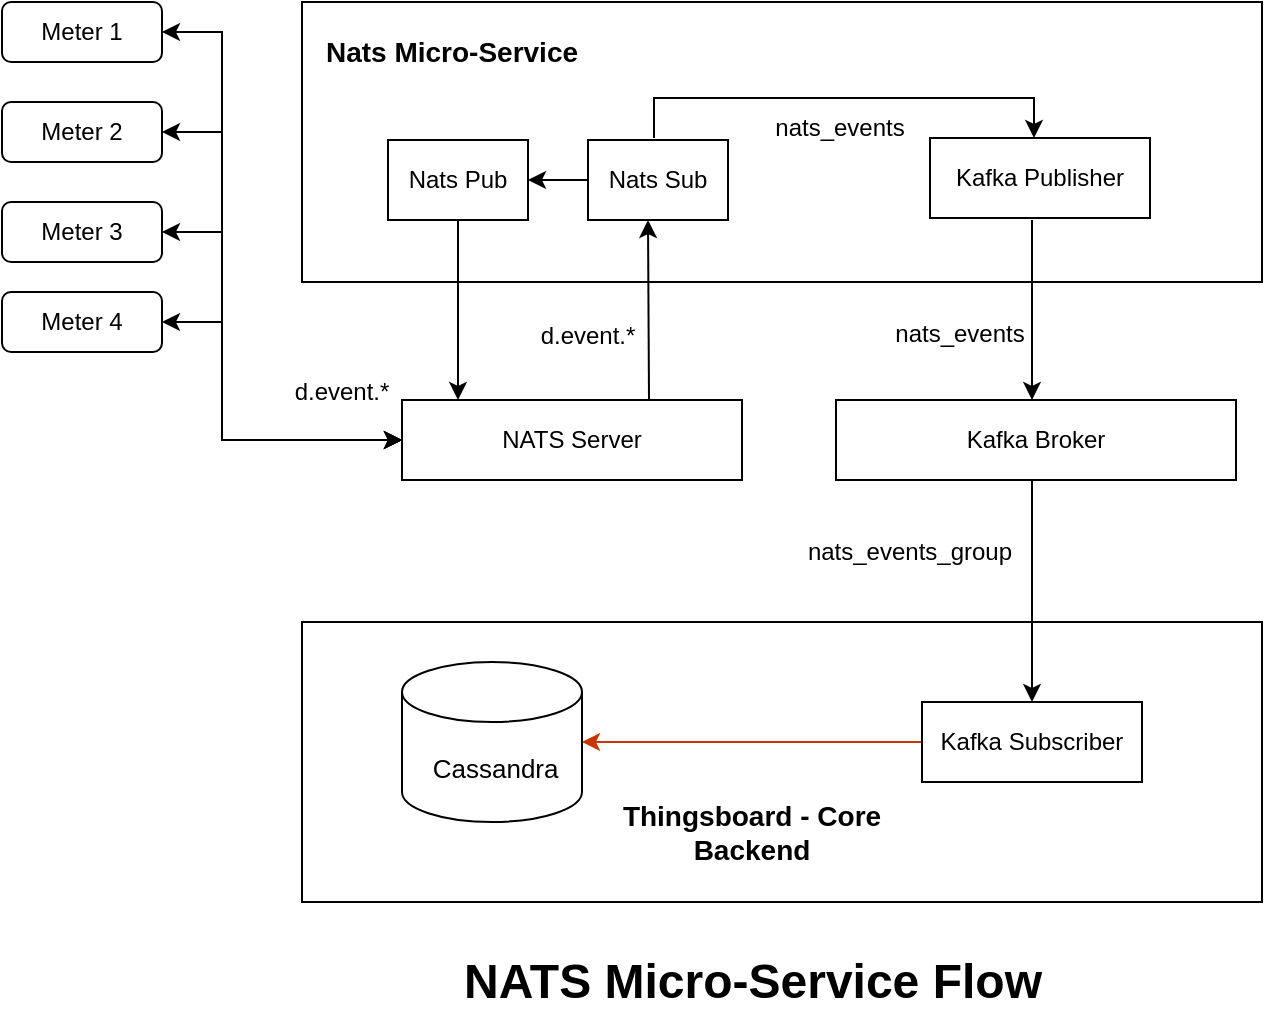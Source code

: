 <mxfile version="28.0.7">
  <diagram name="Page-1" id="SF3Yx2L3bYSZy9Uj2xYw">
    <mxGraphModel dx="872" dy="511" grid="1" gridSize="10" guides="1" tooltips="1" connect="1" arrows="1" fold="1" page="1" pageScale="1" pageWidth="850" pageHeight="1100" math="0" shadow="0">
      <root>
        <mxCell id="0" />
        <mxCell id="1" parent="0" />
        <mxCell id="tFK_bGlQ-5t8MFAgknAo-1" value="NATS Micro-Service Flow" style="text;strokeColor=none;fillColor=none;html=1;fontSize=24;fontStyle=1;verticalAlign=middle;align=center;" vertex="1" parent="1">
          <mxGeometry x="280" y="520" width="290" height="40" as="geometry" />
        </mxCell>
        <mxCell id="tFK_bGlQ-5t8MFAgknAo-9" value="NATS Server" style="rounded=0;whiteSpace=wrap;html=1;" vertex="1" parent="1">
          <mxGeometry x="250" y="249" width="170" height="40" as="geometry" />
        </mxCell>
        <mxCell id="tFK_bGlQ-5t8MFAgknAo-19" value="" style="edgeStyle=orthogonalEdgeStyle;rounded=0;orthogonalLoop=1;jettySize=auto;html=1;startArrow=classic;startFill=1;" edge="1" parent="1" source="tFK_bGlQ-5t8MFAgknAo-10">
          <mxGeometry relative="1" as="geometry">
            <mxPoint x="250" y="269" as="targetPoint" />
            <Array as="points">
              <mxPoint x="160" y="115" />
              <mxPoint x="160" y="269" />
            </Array>
          </mxGeometry>
        </mxCell>
        <mxCell id="tFK_bGlQ-5t8MFAgknAo-10" value="Meter 2" style="rounded=1;whiteSpace=wrap;html=1;" vertex="1" parent="1">
          <mxGeometry x="50" y="100" width="80" height="30" as="geometry" />
        </mxCell>
        <mxCell id="tFK_bGlQ-5t8MFAgknAo-11" value="Meter 3" style="rounded=1;whiteSpace=wrap;html=1;" vertex="1" parent="1">
          <mxGeometry x="50" y="150" width="80" height="30" as="geometry" />
        </mxCell>
        <mxCell id="tFK_bGlQ-5t8MFAgknAo-12" value="Meter 4" style="rounded=1;whiteSpace=wrap;html=1;" vertex="1" parent="1">
          <mxGeometry x="50" y="195" width="80" height="30" as="geometry" />
        </mxCell>
        <mxCell id="tFK_bGlQ-5t8MFAgknAo-15" value="Meter 1" style="rounded=1;whiteSpace=wrap;html=1;" vertex="1" parent="1">
          <mxGeometry x="50" y="50" width="80" height="30" as="geometry" />
        </mxCell>
        <mxCell id="tFK_bGlQ-5t8MFAgknAo-16" value="" style="edgeStyle=orthogonalEdgeStyle;rounded=0;orthogonalLoop=1;jettySize=auto;html=1;exitX=1;exitY=0.5;exitDx=0;exitDy=0;entryX=0;entryY=0.5;entryDx=0;entryDy=0;startArrow=classic;startFill=1;" edge="1" parent="1" source="tFK_bGlQ-5t8MFAgknAo-15" target="tFK_bGlQ-5t8MFAgknAo-9">
          <mxGeometry relative="1" as="geometry">
            <mxPoint x="180" y="274" as="sourcePoint" />
            <mxPoint x="330" y="331" as="targetPoint" />
            <Array as="points">
              <mxPoint x="160" y="65" />
              <mxPoint x="160" y="269" />
            </Array>
          </mxGeometry>
        </mxCell>
        <mxCell id="tFK_bGlQ-5t8MFAgknAo-45" value="" style="rounded=0;whiteSpace=wrap;html=1;" vertex="1" parent="1">
          <mxGeometry x="200" y="50" width="480" height="140" as="geometry" />
        </mxCell>
        <mxCell id="tFK_bGlQ-5t8MFAgknAo-17" value="" style="endArrow=classic;startArrow=classic;html=1;rounded=0;exitX=1;exitY=0.5;exitDx=0;exitDy=0;entryX=0;entryY=0.5;entryDx=0;entryDy=0;edgeStyle=orthogonalEdgeStyle;" edge="1" parent="1" source="tFK_bGlQ-5t8MFAgknAo-11" target="tFK_bGlQ-5t8MFAgknAo-9">
          <mxGeometry width="50" height="50" relative="1" as="geometry">
            <mxPoint x="410" y="284" as="sourcePoint" />
            <mxPoint x="460" y="234" as="targetPoint" />
            <Array as="points">
              <mxPoint x="160" y="165" />
              <mxPoint x="160" y="269" />
            </Array>
          </mxGeometry>
        </mxCell>
        <mxCell id="tFK_bGlQ-5t8MFAgknAo-26" value="" style="endArrow=classic;html=1;rounded=0;exitX=1;exitY=0.5;exitDx=0;exitDy=0;edgeStyle=orthogonalEdgeStyle;endFill=1;entryX=0;entryY=0.5;entryDx=0;entryDy=0;startArrow=classic;startFill=1;" edge="1" parent="1" source="tFK_bGlQ-5t8MFAgknAo-12" target="tFK_bGlQ-5t8MFAgknAo-9">
          <mxGeometry width="50" height="50" relative="1" as="geometry">
            <mxPoint x="390" y="449" as="sourcePoint" />
            <mxPoint x="240" y="269" as="targetPoint" />
            <Array as="points">
              <mxPoint x="160" y="210" />
              <mxPoint x="160" y="269" />
            </Array>
          </mxGeometry>
        </mxCell>
        <mxCell id="tFK_bGlQ-5t8MFAgknAo-39" value="Nats Sub" style="rounded=0;whiteSpace=wrap;html=1;" vertex="1" parent="1">
          <mxGeometry x="343" y="119" width="70" height="40" as="geometry" />
        </mxCell>
        <mxCell id="tFK_bGlQ-5t8MFAgknAo-41" value="" style="endArrow=classic;html=1;rounded=0;entryX=1;entryY=0.5;entryDx=0;entryDy=0;exitX=0;exitY=0.5;exitDx=0;exitDy=0;" edge="1" parent="1" source="tFK_bGlQ-5t8MFAgknAo-39" target="tFK_bGlQ-5t8MFAgknAo-40">
          <mxGeometry width="50" height="50" relative="1" as="geometry">
            <mxPoint x="413" y="259" as="sourcePoint" />
            <mxPoint x="463" y="209" as="targetPoint" />
          </mxGeometry>
        </mxCell>
        <mxCell id="tFK_bGlQ-5t8MFAgknAo-40" value="Nats Pub" style="rounded=0;whiteSpace=wrap;html=1;" vertex="1" parent="1">
          <mxGeometry x="243" y="119" width="70" height="40" as="geometry" />
        </mxCell>
        <mxCell id="tFK_bGlQ-5t8MFAgknAo-42" value="" style="endArrow=classic;html=1;rounded=0;exitX=0.75;exitY=0;exitDx=0;exitDy=0;" edge="1" parent="1">
          <mxGeometry width="50" height="50" relative="1" as="geometry">
            <mxPoint x="373.5" y="249" as="sourcePoint" />
            <mxPoint x="373" y="159" as="targetPoint" />
          </mxGeometry>
        </mxCell>
        <mxCell id="tFK_bGlQ-5t8MFAgknAo-43" value="" style="endArrow=none;html=1;rounded=0;endFill=0;startArrow=classic;startFill=1;entryX=0.5;entryY=1;entryDx=0;entryDy=0;" edge="1" parent="1" target="tFK_bGlQ-5t8MFAgknAo-40">
          <mxGeometry width="50" height="50" relative="1" as="geometry">
            <mxPoint x="278" y="249" as="sourcePoint" />
            <mxPoint x="280" y="169" as="targetPoint" />
          </mxGeometry>
        </mxCell>
        <mxCell id="tFK_bGlQ-5t8MFAgknAo-44" value="d.event.*" style="text;html=1;align=center;verticalAlign=middle;whiteSpace=wrap;rounded=0;" vertex="1" parent="1">
          <mxGeometry x="313" y="202" width="60" height="30" as="geometry" />
        </mxCell>
        <mxCell id="tFK_bGlQ-5t8MFAgknAo-46" value="Kafka Publisher" style="rounded=0;whiteSpace=wrap;html=1;" vertex="1" parent="1">
          <mxGeometry x="514" y="118" width="110" height="40" as="geometry" />
        </mxCell>
        <mxCell id="tFK_bGlQ-5t8MFAgknAo-47" value="Kafka Broker" style="rounded=0;whiteSpace=wrap;html=1;" vertex="1" parent="1">
          <mxGeometry x="467" y="249" width="200" height="40" as="geometry" />
        </mxCell>
        <mxCell id="tFK_bGlQ-5t8MFAgknAo-48" value="" style="endArrow=classic;html=1;rounded=0;exitX=0.5;exitY=0;exitDx=0;exitDy=0;entryX=0.5;entryY=0;entryDx=0;entryDy=0;edgeStyle=orthogonalEdgeStyle;" edge="1" parent="1">
          <mxGeometry width="50" height="50" relative="1" as="geometry">
            <mxPoint x="376" y="118" as="sourcePoint" />
            <mxPoint x="566" y="118" as="targetPoint" />
            <Array as="points">
              <mxPoint x="376" y="98" />
              <mxPoint x="566" y="98" />
            </Array>
          </mxGeometry>
        </mxCell>
        <mxCell id="tFK_bGlQ-5t8MFAgknAo-49" value="" style="endArrow=none;html=1;rounded=0;endFill=0;startArrow=classic;startFill=1;entryX=0.5;entryY=1;entryDx=0;entryDy=0;" edge="1" parent="1">
          <mxGeometry width="50" height="50" relative="1" as="geometry">
            <mxPoint x="565" y="249" as="sourcePoint" />
            <mxPoint x="565" y="159" as="targetPoint" />
          </mxGeometry>
        </mxCell>
        <mxCell id="tFK_bGlQ-5t8MFAgknAo-50" value="nats_events" style="text;html=1;align=center;verticalAlign=middle;whiteSpace=wrap;rounded=0;" vertex="1" parent="1">
          <mxGeometry x="439" y="98" width="60" height="30" as="geometry" />
        </mxCell>
        <mxCell id="tFK_bGlQ-5t8MFAgknAo-51" value="nats_events" style="text;html=1;align=center;verticalAlign=middle;whiteSpace=wrap;rounded=0;" vertex="1" parent="1">
          <mxGeometry x="499" y="201" width="60" height="30" as="geometry" />
        </mxCell>
        <mxCell id="tFK_bGlQ-5t8MFAgknAo-61" value="" style="rounded=0;whiteSpace=wrap;html=1;" vertex="1" parent="1">
          <mxGeometry x="200" y="360" width="480" height="140" as="geometry" />
        </mxCell>
        <mxCell id="tFK_bGlQ-5t8MFAgknAo-52" value="d.event.*" style="text;html=1;align=center;verticalAlign=middle;whiteSpace=wrap;rounded=0;" vertex="1" parent="1">
          <mxGeometry x="190" y="230" width="60" height="30" as="geometry" />
        </mxCell>
        <mxCell id="tFK_bGlQ-5t8MFAgknAo-55" value="&lt;font style=&quot;font-size: 14px;&quot;&gt;&lt;b&gt;Nats Micro-Service&lt;/b&gt;&lt;/font&gt;" style="text;html=1;align=center;verticalAlign=middle;whiteSpace=wrap;rounded=0;" vertex="1" parent="1">
          <mxGeometry x="210" y="60" width="130" height="30" as="geometry" />
        </mxCell>
        <mxCell id="tFK_bGlQ-5t8MFAgknAo-66" value="" style="rounded=0;orthogonalLoop=1;jettySize=auto;html=1;fillColor=#fa6800;strokeColor=#C73500;" edge="1" parent="1" source="tFK_bGlQ-5t8MFAgknAo-56" target="tFK_bGlQ-5t8MFAgknAo-57">
          <mxGeometry relative="1" as="geometry">
            <mxPoint x="343" y="420" as="targetPoint" />
          </mxGeometry>
        </mxCell>
        <mxCell id="tFK_bGlQ-5t8MFAgknAo-56" value="Kafka Subscriber" style="rounded=0;whiteSpace=wrap;html=1;" vertex="1" parent="1">
          <mxGeometry x="510" y="400" width="110" height="40" as="geometry" />
        </mxCell>
        <mxCell id="tFK_bGlQ-5t8MFAgknAo-57" value="&lt;font style=&quot;font-size: 13px;&quot;&gt;&amp;nbsp;Cassandra&lt;/font&gt;" style="shape=cylinder3;whiteSpace=wrap;html=1;boundedLbl=1;backgroundOutline=1;size=15;" vertex="1" parent="1">
          <mxGeometry x="250" y="380" width="90" height="80" as="geometry" />
        </mxCell>
        <mxCell id="tFK_bGlQ-5t8MFAgknAo-59" value="nats_events_group" style="text;html=1;align=center;verticalAlign=middle;whiteSpace=wrap;rounded=0;" vertex="1" parent="1">
          <mxGeometry x="449" y="310" width="110" height="30" as="geometry" />
        </mxCell>
        <mxCell id="tFK_bGlQ-5t8MFAgknAo-62" value="" style="endArrow=classic;html=1;rounded=0;exitX=0.47;exitY=1;exitDx=0;exitDy=0;exitPerimeter=0;" edge="1" parent="1">
          <mxGeometry width="50" height="50" relative="1" as="geometry">
            <mxPoint x="565" y="289" as="sourcePoint" />
            <mxPoint x="565" y="400" as="targetPoint" />
          </mxGeometry>
        </mxCell>
        <mxCell id="tFK_bGlQ-5t8MFAgknAo-67" value="&lt;font style=&quot;font-size: 14px;&quot;&gt;&lt;b&gt;Thingsboard - Core&lt;/b&gt;&lt;/font&gt;&lt;div&gt;&lt;font style=&quot;font-size: 14px;&quot;&gt;&lt;b&gt;Backend&lt;/b&gt;&lt;/font&gt;&lt;/div&gt;" style="text;html=1;align=center;verticalAlign=middle;whiteSpace=wrap;rounded=0;" vertex="1" parent="1">
          <mxGeometry x="350" y="440" width="150" height="50" as="geometry" />
        </mxCell>
      </root>
    </mxGraphModel>
  </diagram>
</mxfile>

